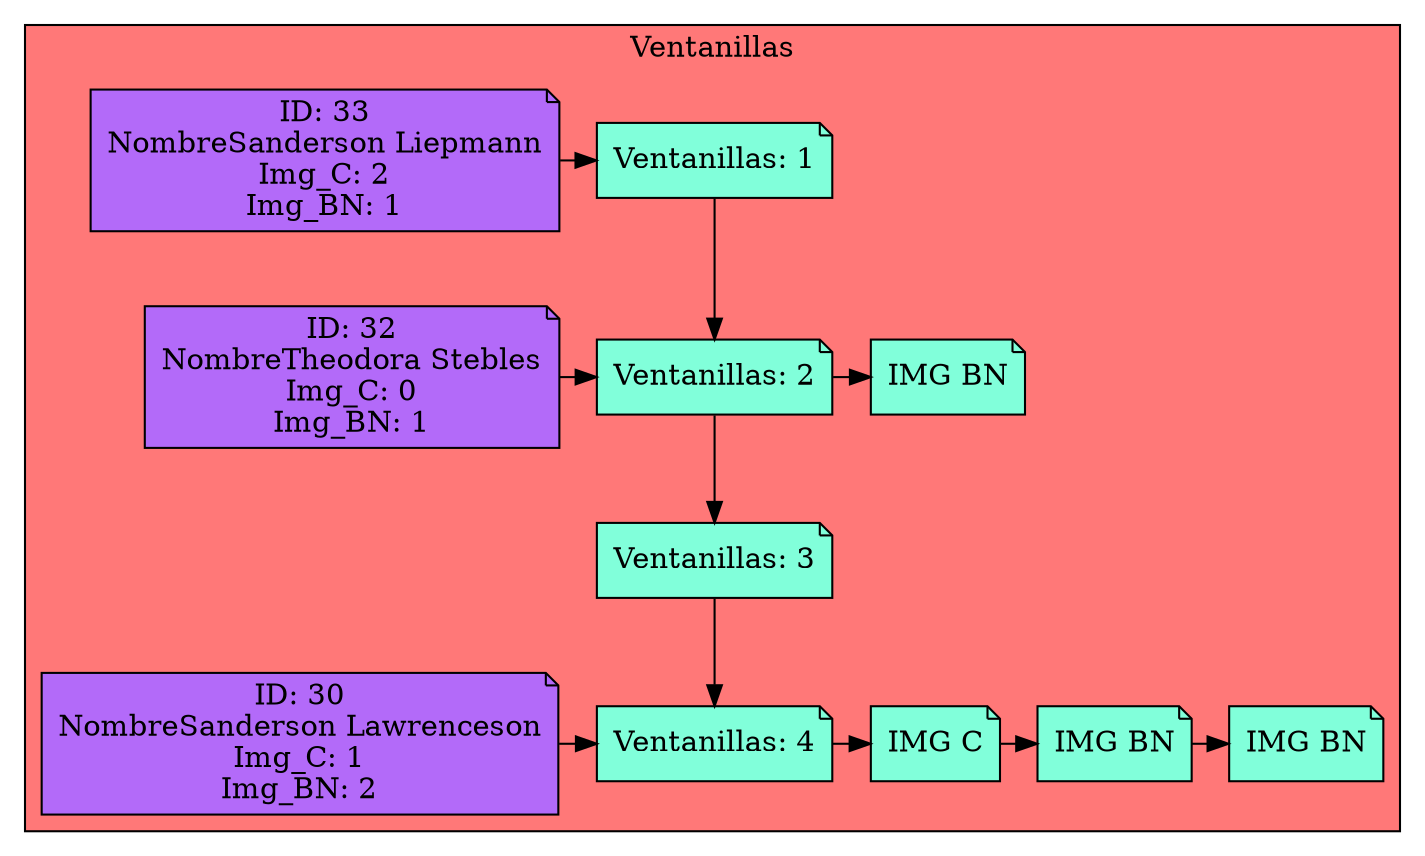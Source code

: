 digraph L {
node[shape=note fillcolor="#A181FF" style =filled]
subgraph cluster_p{
    label= " Ventanillas "
    bgcolor = "#FF7878"
Nodo1661081225[label="Ventanillas: 1",fillcolor="#81FFDA",group=1]
Nodo1882554559[label="Ventanillas: 2",fillcolor="#81FFDA",group=2]
Nodo694316372[label="Ventanillas: 3",fillcolor="#81FFDA",group=3]
Nodo1516500233[label="Ventanillas: 4",fillcolor="#81FFDA",group=4]

Nodo1661081225 -> Nodo1882554559

Cliente119358627[label="ID: 33
NombreSanderson Liepmann
Img_C: 2
Img_BN: 1",fillcolor="#B36AF9",group=1]
Cliente119358627-> Nodo1661081225
{rank=same;Nodo1661081225,Cliente119358627}
Nodo1882554559 -> Nodo694316372

Cliente1108924067[label="ID: 32
NombreTheodora Stebles
Img_C: 0
Img_BN: 1",fillcolor="#B36AF9",group=2]
Cliente1108924067-> Nodo1882554559
Nodo2073621255[label="IMG BN",fillcolor="#81FFDA"]

Nodo1882554559 -> Nodo2073621255

{rank=same;Nodo1882554559,Cliente1108924067,Nodo2073621255}
Nodo694316372 -> Nodo1516500233

{rank=same;Nodo694316372}
Cliente2088445230[label="ID: 30
NombreSanderson Lawrenceson
Img_C: 1
Img_BN: 2",fillcolor="#B36AF9",group=4]
Cliente2088445230-> Nodo1516500233
Nodo1208121709[label="IMG C",fillcolor="#81FFDA"]
Nodo348984985[label="IMG BN",fillcolor="#81FFDA"]
Nodo129153987[label="IMG BN",fillcolor="#81FFDA"]
Nodo1208121709 -> Nodo348984985
Nodo348984985 -> Nodo129153987

Nodo1516500233 -> Nodo1208121709

{rank=same;Nodo1516500233,Cliente2088445230,Nodo1208121709,Nodo348984985,Nodo129153987}}}
